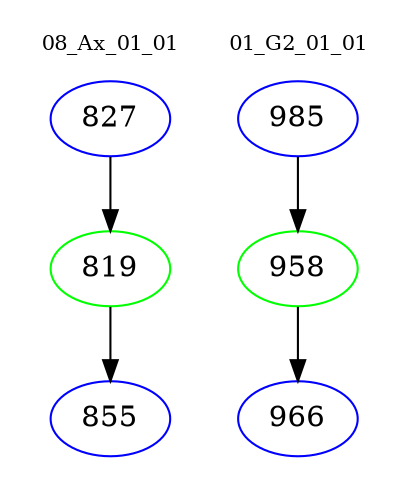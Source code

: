 digraph{
subgraph cluster_0 {
color = white
label = "08_Ax_01_01";
fontsize=10;
T0_827 [label="827", color="blue"]
T0_827 -> T0_819 [color="black"]
T0_819 [label="819", color="green"]
T0_819 -> T0_855 [color="black"]
T0_855 [label="855", color="blue"]
}
subgraph cluster_1 {
color = white
label = "01_G2_01_01";
fontsize=10;
T1_985 [label="985", color="blue"]
T1_985 -> T1_958 [color="black"]
T1_958 [label="958", color="green"]
T1_958 -> T1_966 [color="black"]
T1_966 [label="966", color="blue"]
}
}
